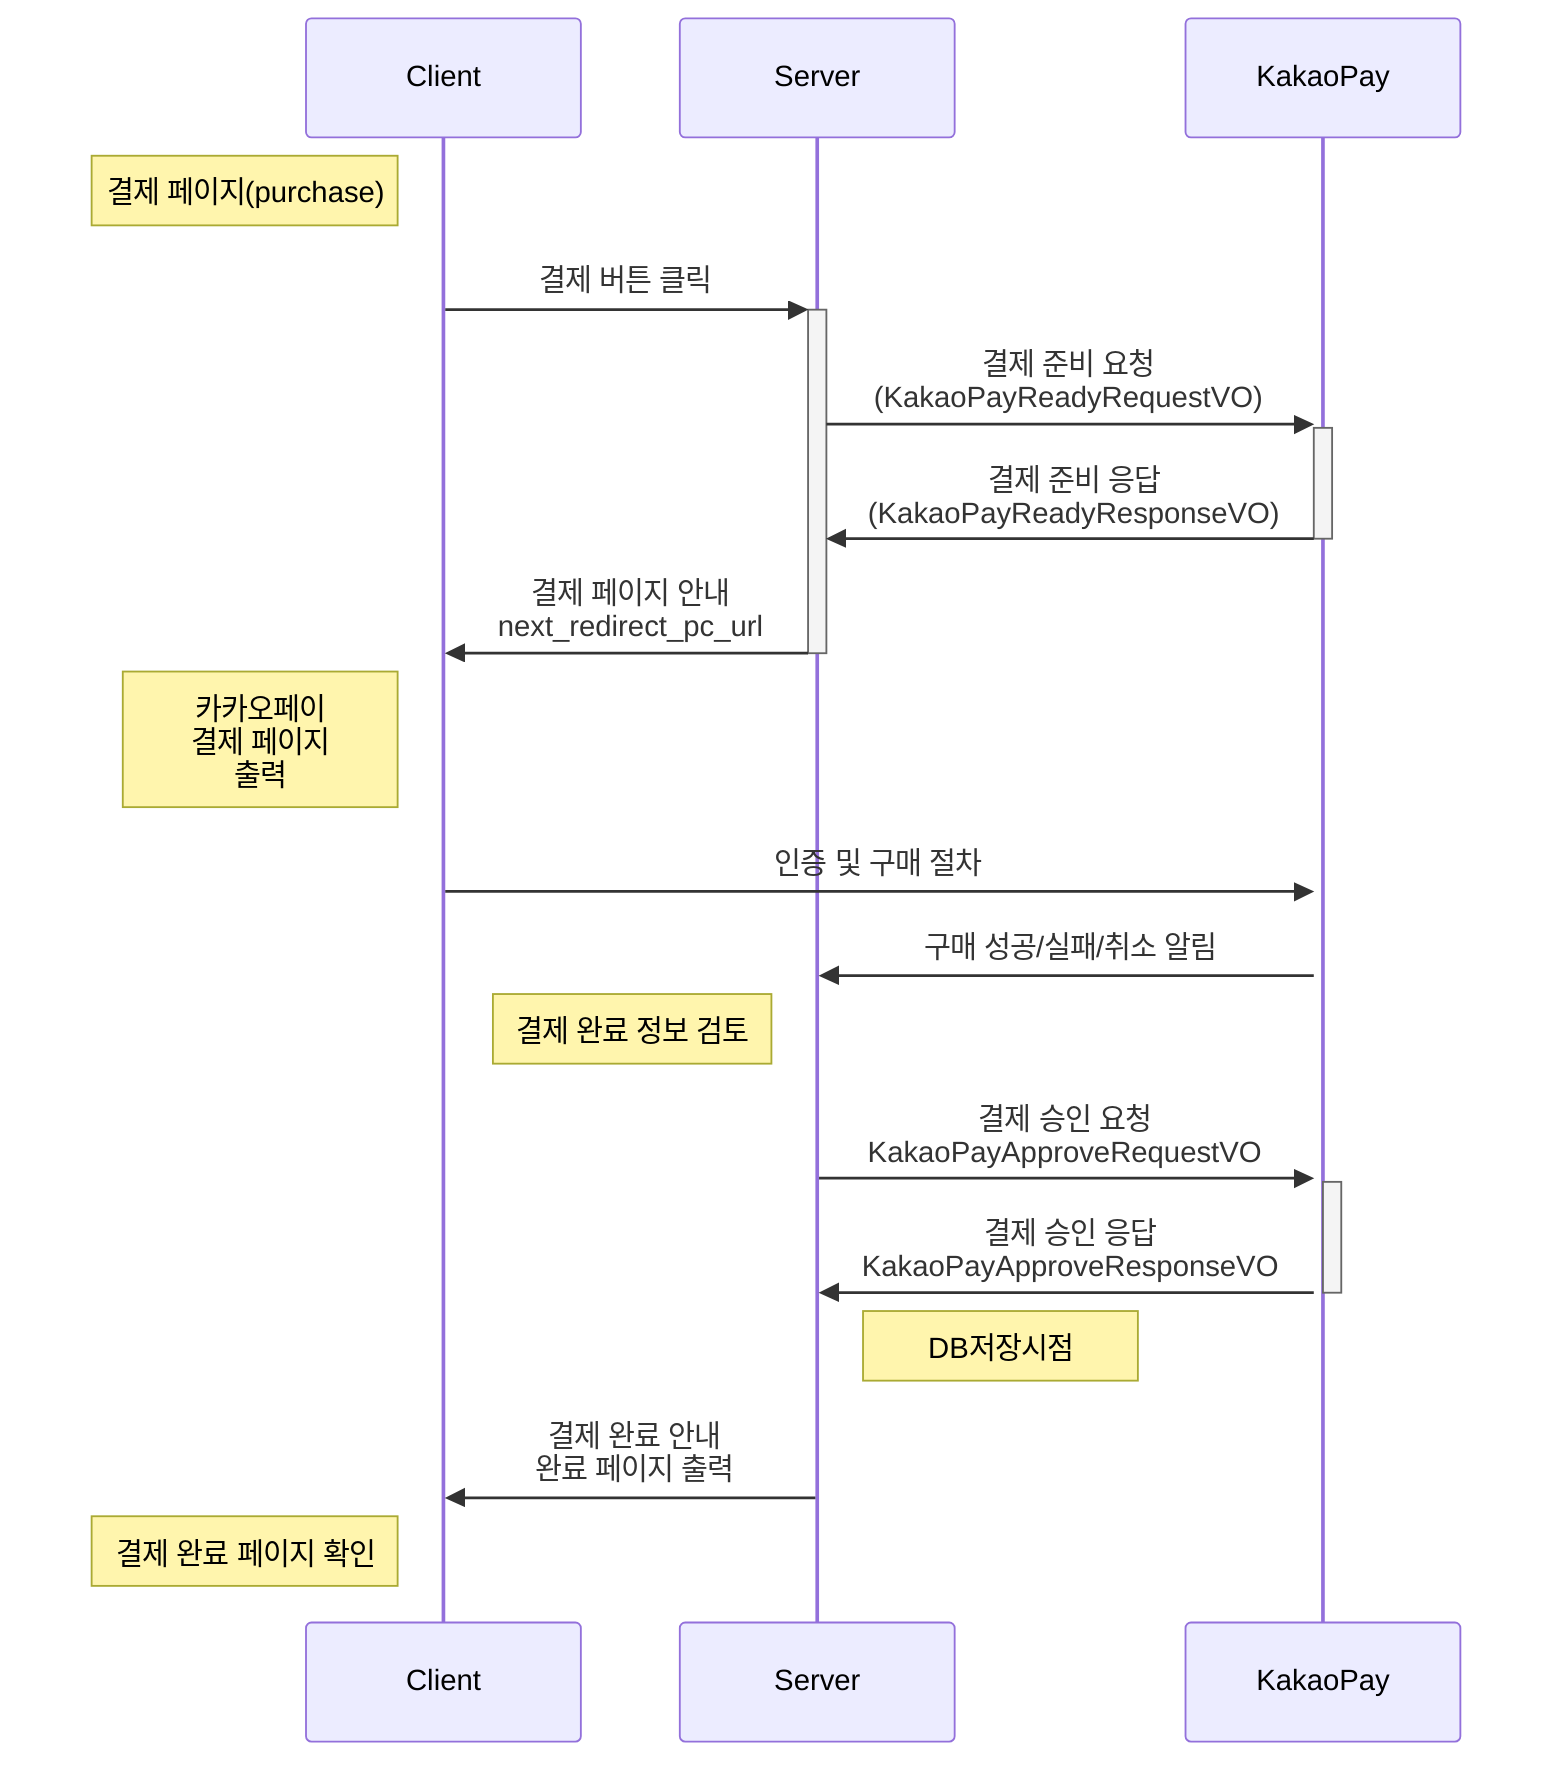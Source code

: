 sequenceDiagram
    note left of Client: 결제 페이지(purchase)
    Client->>+Server: 결제 버튼 클릭
    Server->>+KakaoPay: 결제 준비 요청<br>(KakaoPayReadyRequestVO)
    KakaoPay->>-Server: 결제 준비 응답<br>(KakaoPayReadyResponseVO)
    Server->>-Client: 결제 페이지 안내<br>next_redirect_pc_url
    note left of Client: 카카오페이<br>결제 페이지<br>출력
    Client->>+KakaoPay: 인증 및 구매 절차
    KakaoPay->>Server: 구매 성공/실패/취소 알림
    note left of Server: 결제 완료 정보 검토
    Server->>+KakaoPay: 결제 승인 요청<br>KakaoPayApproveRequestVO
    KakaoPay->>-Server: 결제 승인 응답<br>KakaoPayApproveResponseVO
    note right of Server: DB저장시점
    Server->>Client: 결제 완료 안내<br>완료 페이지 출력
    note left of Client: 결제 완료 페이지 확인